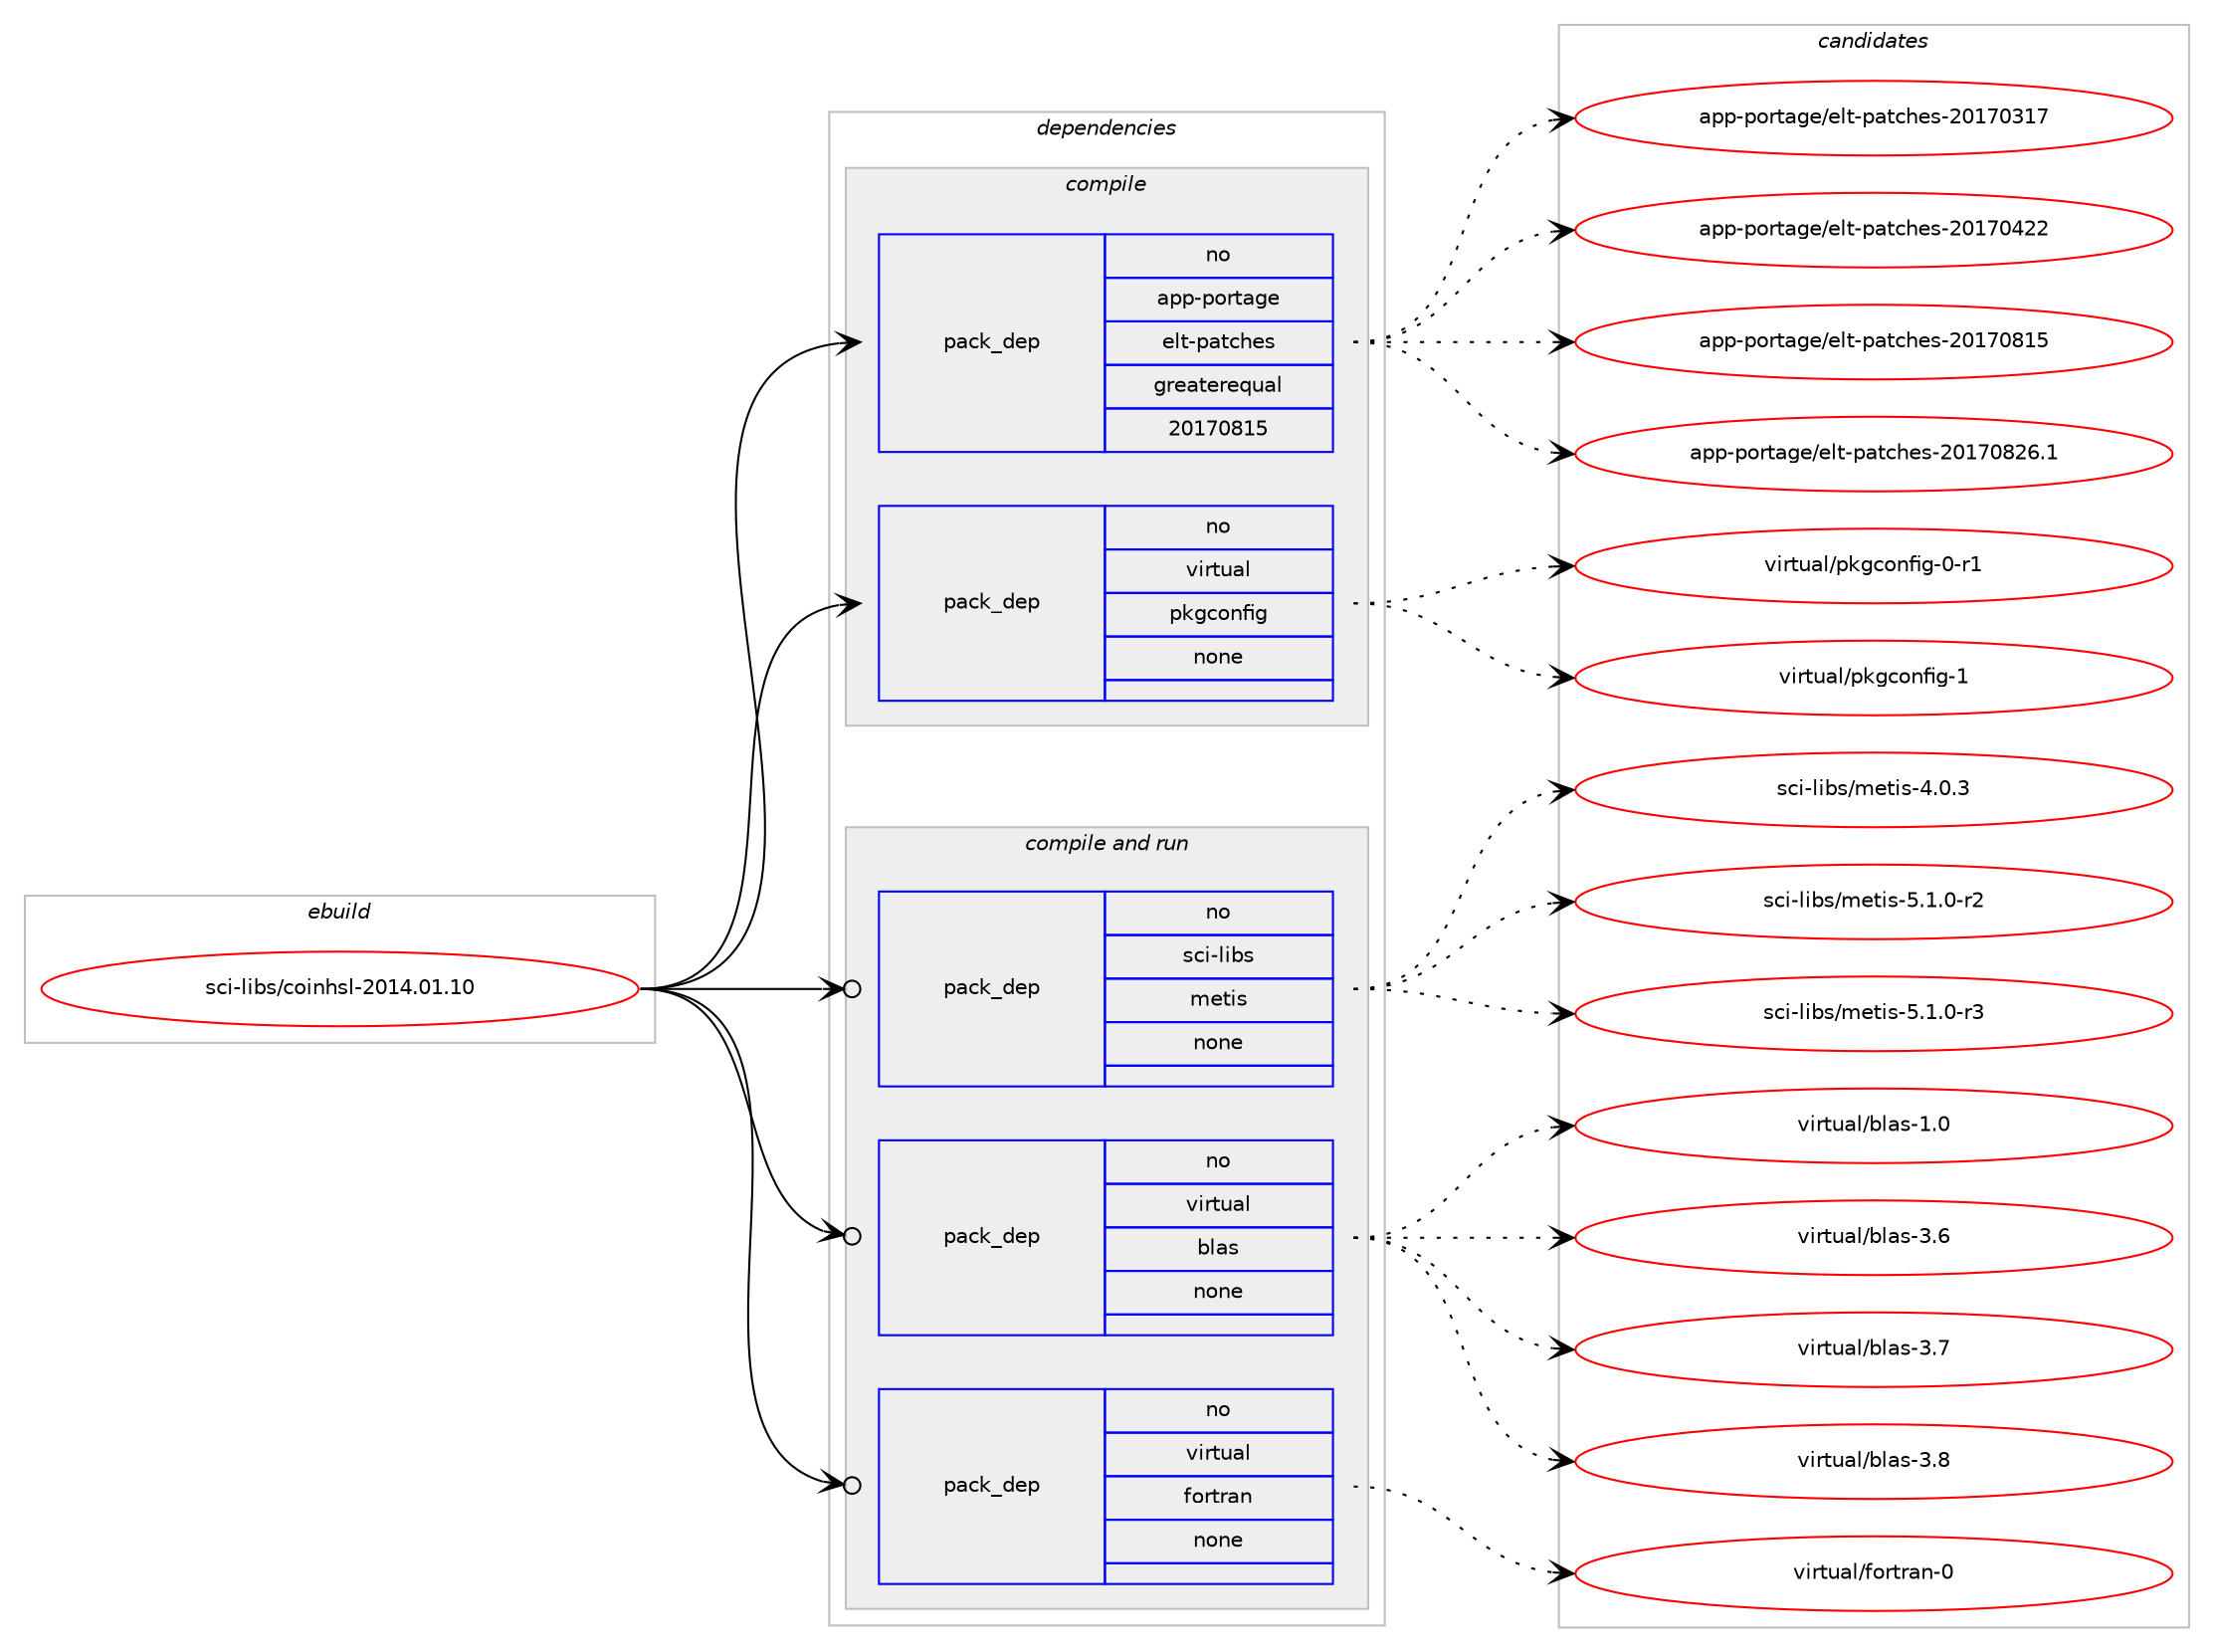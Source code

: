 digraph prolog {

# *************
# Graph options
# *************

newrank=true;
concentrate=true;
compound=true;
graph [rankdir=LR,fontname=Helvetica,fontsize=10,ranksep=1.5];#, ranksep=2.5, nodesep=0.2];
edge  [arrowhead=vee];
node  [fontname=Helvetica,fontsize=10];

# **********
# The ebuild
# **********

subgraph cluster_leftcol {
color=gray;
rank=same;
label=<<i>ebuild</i>>;
id [label="sci-libs/coinhsl-2014.01.10", color=red, width=4, href="../sci-libs/coinhsl-2014.01.10.svg"];
}

# ****************
# The dependencies
# ****************

subgraph cluster_midcol {
color=gray;
label=<<i>dependencies</i>>;
subgraph cluster_compile {
fillcolor="#eeeeee";
style=filled;
label=<<i>compile</i>>;
subgraph pack633264 {
dependency856172 [label=<<TABLE BORDER="0" CELLBORDER="1" CELLSPACING="0" CELLPADDING="4" WIDTH="220"><TR><TD ROWSPAN="6" CELLPADDING="30">pack_dep</TD></TR><TR><TD WIDTH="110">no</TD></TR><TR><TD>app-portage</TD></TR><TR><TD>elt-patches</TD></TR><TR><TD>greaterequal</TD></TR><TR><TD>20170815</TD></TR></TABLE>>, shape=none, color=blue];
}
id:e -> dependency856172:w [weight=20,style="solid",arrowhead="vee"];
subgraph pack633265 {
dependency856173 [label=<<TABLE BORDER="0" CELLBORDER="1" CELLSPACING="0" CELLPADDING="4" WIDTH="220"><TR><TD ROWSPAN="6" CELLPADDING="30">pack_dep</TD></TR><TR><TD WIDTH="110">no</TD></TR><TR><TD>virtual</TD></TR><TR><TD>pkgconfig</TD></TR><TR><TD>none</TD></TR><TR><TD></TD></TR></TABLE>>, shape=none, color=blue];
}
id:e -> dependency856173:w [weight=20,style="solid",arrowhead="vee"];
}
subgraph cluster_compileandrun {
fillcolor="#eeeeee";
style=filled;
label=<<i>compile and run</i>>;
subgraph pack633266 {
dependency856174 [label=<<TABLE BORDER="0" CELLBORDER="1" CELLSPACING="0" CELLPADDING="4" WIDTH="220"><TR><TD ROWSPAN="6" CELLPADDING="30">pack_dep</TD></TR><TR><TD WIDTH="110">no</TD></TR><TR><TD>sci-libs</TD></TR><TR><TD>metis</TD></TR><TR><TD>none</TD></TR><TR><TD></TD></TR></TABLE>>, shape=none, color=blue];
}
id:e -> dependency856174:w [weight=20,style="solid",arrowhead="odotvee"];
subgraph pack633267 {
dependency856175 [label=<<TABLE BORDER="0" CELLBORDER="1" CELLSPACING="0" CELLPADDING="4" WIDTH="220"><TR><TD ROWSPAN="6" CELLPADDING="30">pack_dep</TD></TR><TR><TD WIDTH="110">no</TD></TR><TR><TD>virtual</TD></TR><TR><TD>blas</TD></TR><TR><TD>none</TD></TR><TR><TD></TD></TR></TABLE>>, shape=none, color=blue];
}
id:e -> dependency856175:w [weight=20,style="solid",arrowhead="odotvee"];
subgraph pack633268 {
dependency856176 [label=<<TABLE BORDER="0" CELLBORDER="1" CELLSPACING="0" CELLPADDING="4" WIDTH="220"><TR><TD ROWSPAN="6" CELLPADDING="30">pack_dep</TD></TR><TR><TD WIDTH="110">no</TD></TR><TR><TD>virtual</TD></TR><TR><TD>fortran</TD></TR><TR><TD>none</TD></TR><TR><TD></TD></TR></TABLE>>, shape=none, color=blue];
}
id:e -> dependency856176:w [weight=20,style="solid",arrowhead="odotvee"];
}
subgraph cluster_run {
fillcolor="#eeeeee";
style=filled;
label=<<i>run</i>>;
}
}

# **************
# The candidates
# **************

subgraph cluster_choices {
rank=same;
color=gray;
label=<<i>candidates</i>>;

subgraph choice633264 {
color=black;
nodesep=1;
choice97112112451121111141169710310147101108116451129711699104101115455048495548514955 [label="app-portage/elt-patches-20170317", color=red, width=4,href="../app-portage/elt-patches-20170317.svg"];
choice97112112451121111141169710310147101108116451129711699104101115455048495548525050 [label="app-portage/elt-patches-20170422", color=red, width=4,href="../app-portage/elt-patches-20170422.svg"];
choice97112112451121111141169710310147101108116451129711699104101115455048495548564953 [label="app-portage/elt-patches-20170815", color=red, width=4,href="../app-portage/elt-patches-20170815.svg"];
choice971121124511211111411697103101471011081164511297116991041011154550484955485650544649 [label="app-portage/elt-patches-20170826.1", color=red, width=4,href="../app-portage/elt-patches-20170826.1.svg"];
dependency856172:e -> choice97112112451121111141169710310147101108116451129711699104101115455048495548514955:w [style=dotted,weight="100"];
dependency856172:e -> choice97112112451121111141169710310147101108116451129711699104101115455048495548525050:w [style=dotted,weight="100"];
dependency856172:e -> choice97112112451121111141169710310147101108116451129711699104101115455048495548564953:w [style=dotted,weight="100"];
dependency856172:e -> choice971121124511211111411697103101471011081164511297116991041011154550484955485650544649:w [style=dotted,weight="100"];
}
subgraph choice633265 {
color=black;
nodesep=1;
choice11810511411611797108471121071039911111010210510345484511449 [label="virtual/pkgconfig-0-r1", color=red, width=4,href="../virtual/pkgconfig-0-r1.svg"];
choice1181051141161179710847112107103991111101021051034549 [label="virtual/pkgconfig-1", color=red, width=4,href="../virtual/pkgconfig-1.svg"];
dependency856173:e -> choice11810511411611797108471121071039911111010210510345484511449:w [style=dotted,weight="100"];
dependency856173:e -> choice1181051141161179710847112107103991111101021051034549:w [style=dotted,weight="100"];
}
subgraph choice633266 {
color=black;
nodesep=1;
choice11599105451081059811547109101116105115455246484651 [label="sci-libs/metis-4.0.3", color=red, width=4,href="../sci-libs/metis-4.0.3.svg"];
choice115991054510810598115471091011161051154553464946484511450 [label="sci-libs/metis-5.1.0-r2", color=red, width=4,href="../sci-libs/metis-5.1.0-r2.svg"];
choice115991054510810598115471091011161051154553464946484511451 [label="sci-libs/metis-5.1.0-r3", color=red, width=4,href="../sci-libs/metis-5.1.0-r3.svg"];
dependency856174:e -> choice11599105451081059811547109101116105115455246484651:w [style=dotted,weight="100"];
dependency856174:e -> choice115991054510810598115471091011161051154553464946484511450:w [style=dotted,weight="100"];
dependency856174:e -> choice115991054510810598115471091011161051154553464946484511451:w [style=dotted,weight="100"];
}
subgraph choice633267 {
color=black;
nodesep=1;
choice1181051141161179710847981089711545494648 [label="virtual/blas-1.0", color=red, width=4,href="../virtual/blas-1.0.svg"];
choice1181051141161179710847981089711545514654 [label="virtual/blas-3.6", color=red, width=4,href="../virtual/blas-3.6.svg"];
choice1181051141161179710847981089711545514655 [label="virtual/blas-3.7", color=red, width=4,href="../virtual/blas-3.7.svg"];
choice1181051141161179710847981089711545514656 [label="virtual/blas-3.8", color=red, width=4,href="../virtual/blas-3.8.svg"];
dependency856175:e -> choice1181051141161179710847981089711545494648:w [style=dotted,weight="100"];
dependency856175:e -> choice1181051141161179710847981089711545514654:w [style=dotted,weight="100"];
dependency856175:e -> choice1181051141161179710847981089711545514655:w [style=dotted,weight="100"];
dependency856175:e -> choice1181051141161179710847981089711545514656:w [style=dotted,weight="100"];
}
subgraph choice633268 {
color=black;
nodesep=1;
choice1181051141161179710847102111114116114971104548 [label="virtual/fortran-0", color=red, width=4,href="../virtual/fortran-0.svg"];
dependency856176:e -> choice1181051141161179710847102111114116114971104548:w [style=dotted,weight="100"];
}
}

}
